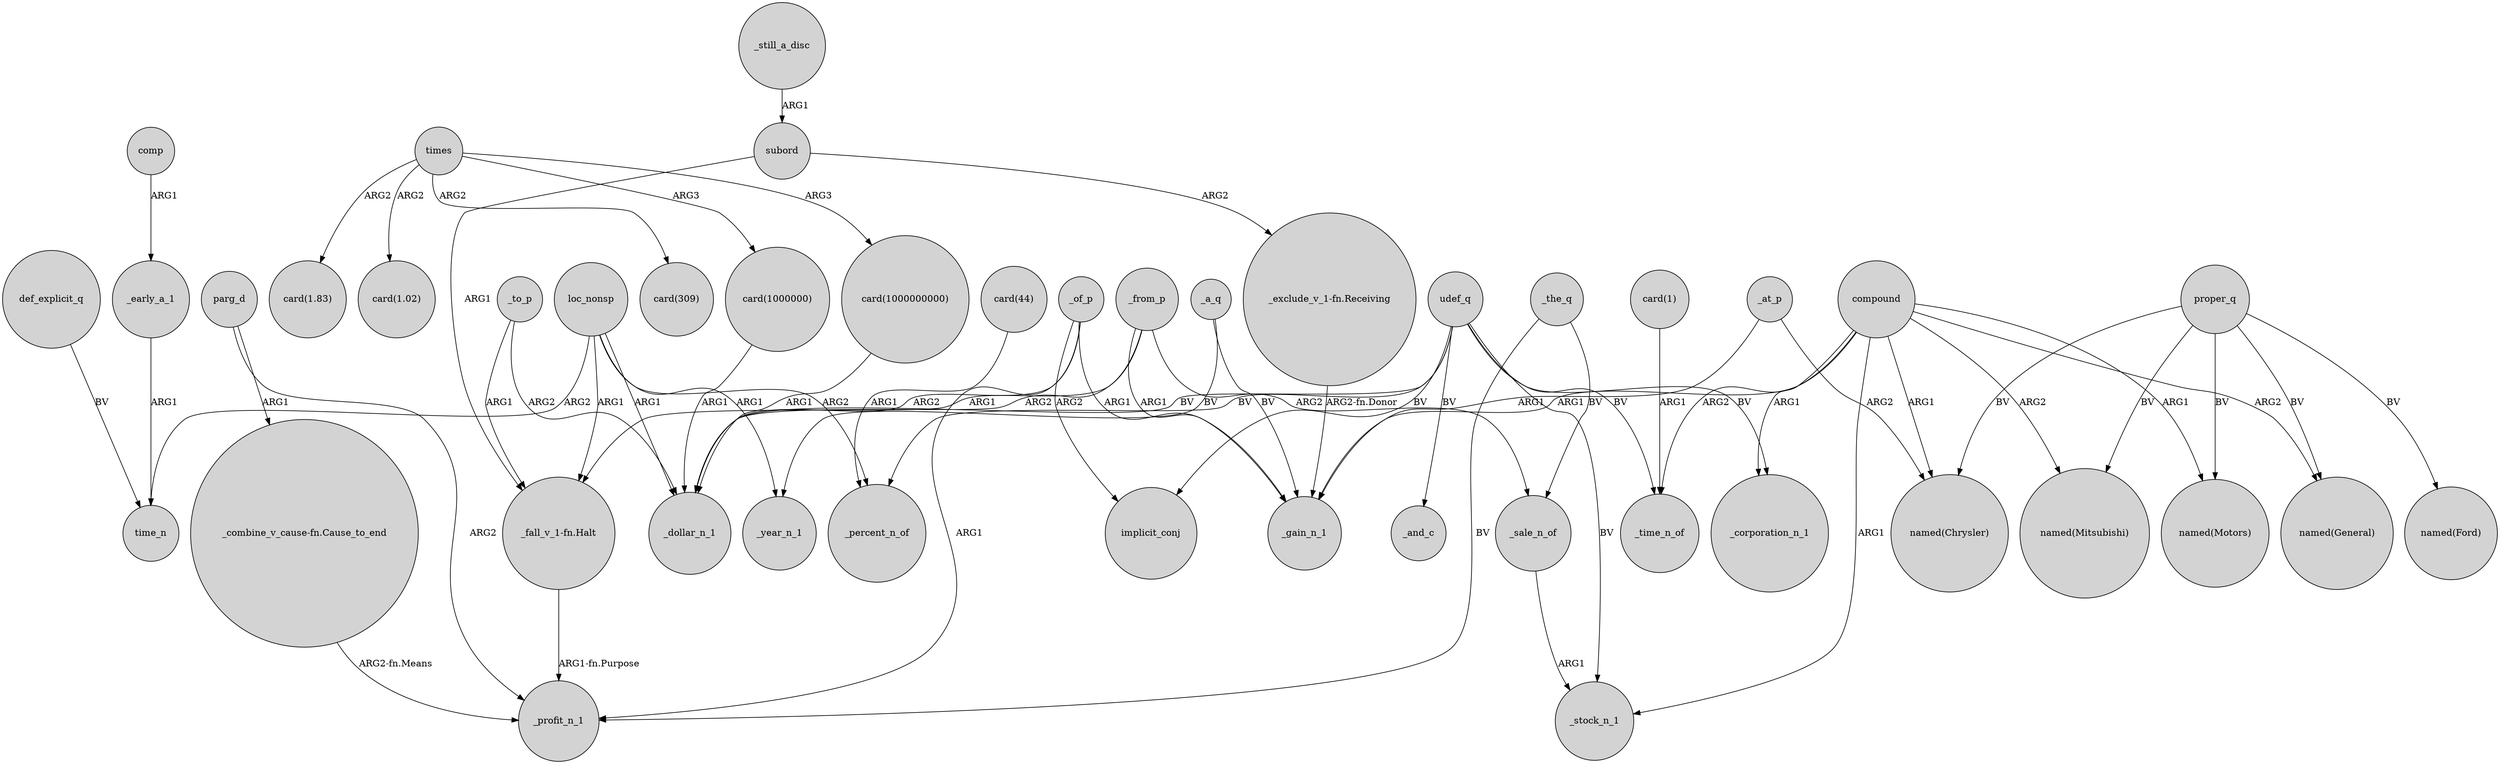 digraph {
	node [shape=circle style=filled]
	_early_a_1 -> time_n [label=ARG1]
	"card(1000000000)" -> _dollar_n_1 [label=ARG1]
	parg_d -> "_combine_v_cause-fn.Cause_to_end" [label=ARG1]
	loc_nonsp -> _dollar_n_1 [label=ARG1]
	_still_a_disc -> subord [label=ARG1]
	udef_q -> _time_n_of [label=BV]
	_at_p -> "named(Chrysler)" [label=ARG2]
	proper_q -> "named(Ford)" [label=BV]
	compound -> "named(Chrysler)" [label=ARG1]
	subord -> "_fall_v_1-fn.Halt" [label=ARG1]
	loc_nonsp -> _year_n_1 [label=ARG1]
	proper_q -> "named(Chrysler)" [label=BV]
	_from_p -> _dollar_n_1 [label=ARG2]
	_of_p -> implicit_conj [label=ARG2]
	_sale_n_of -> _stock_n_1 [label=ARG1]
	times -> "card(1000000)" [label=ARG3]
	comp -> _early_a_1 [label=ARG1]
	_to_p -> _dollar_n_1 [label=ARG2]
	_a_q -> _year_n_1 [label=BV]
	times -> "card(1000000000)" [label=ARG3]
	proper_q -> "named(Mitsubishi)" [label=BV]
	compound -> "named(Mitsubishi)" [label=ARG2]
	_of_p -> _gain_n_1 [label=ARG1]
	udef_q -> _and_c [label=BV]
	"_fall_v_1-fn.Halt" -> _profit_n_1 [label="ARG1-fn.Purpose"]
	compound -> _stock_n_1 [label=ARG1]
	_from_p -> _sale_n_of [label=ARG2]
	compound -> "named(Motors)" [label=ARG1]
	loc_nonsp -> "_fall_v_1-fn.Halt" [label=ARG1]
	_the_q -> _profit_n_1 [label=BV]
	udef_q -> _stock_n_1 [label=BV]
	_at_p -> _gain_n_1 [label=ARG1]
	udef_q -> _percent_n_of [label=BV]
	_of_p -> _profit_n_1 [label=ARG1]
	"card(44)" -> _percent_n_of [label=ARG1]
	udef_q -> _dollar_n_1 [label=BV]
	_from_p -> "_fall_v_1-fn.Halt" [label=ARG1]
	proper_q -> "named(General)" [label=BV]
	"card(1000000)" -> _dollar_n_1 [label=ARG1]
	_a_q -> _gain_n_1 [label=BV]
	"_combine_v_cause-fn.Cause_to_end" -> _profit_n_1 [label="ARG2-fn.Means"]
	parg_d -> _profit_n_1 [label=ARG2]
	subord -> "_exclude_v_1-fn.Receiving" [label=ARG2]
	"card(1)" -> _time_n_of [label=ARG1]
	compound -> _time_n_of [label=ARG2]
	udef_q -> _corporation_n_1 [label=BV]
	def_explicit_q -> time_n [label=BV]
	compound -> _gain_n_1 [label=ARG1]
	times -> "card(1.83)" [label=ARG2]
	loc_nonsp -> time_n [label=ARG2]
	times -> "card(1.02)" [label=ARG2]
	_of_p -> _dollar_n_1 [label=ARG2]
	compound -> _corporation_n_1 [label=ARG1]
	_from_p -> _gain_n_1 [label=ARG1]
	"_exclude_v_1-fn.Receiving" -> _gain_n_1 [label="ARG2-fn.Donor"]
	_the_q -> _sale_n_of [label=BV]
	proper_q -> "named(Motors)" [label=BV]
	times -> "card(309)" [label=ARG2]
	udef_q -> implicit_conj [label=BV]
	_to_p -> "_fall_v_1-fn.Halt" [label=ARG1]
	compound -> "named(General)" [label=ARG2]
	loc_nonsp -> _percent_n_of [label=ARG2]
}
